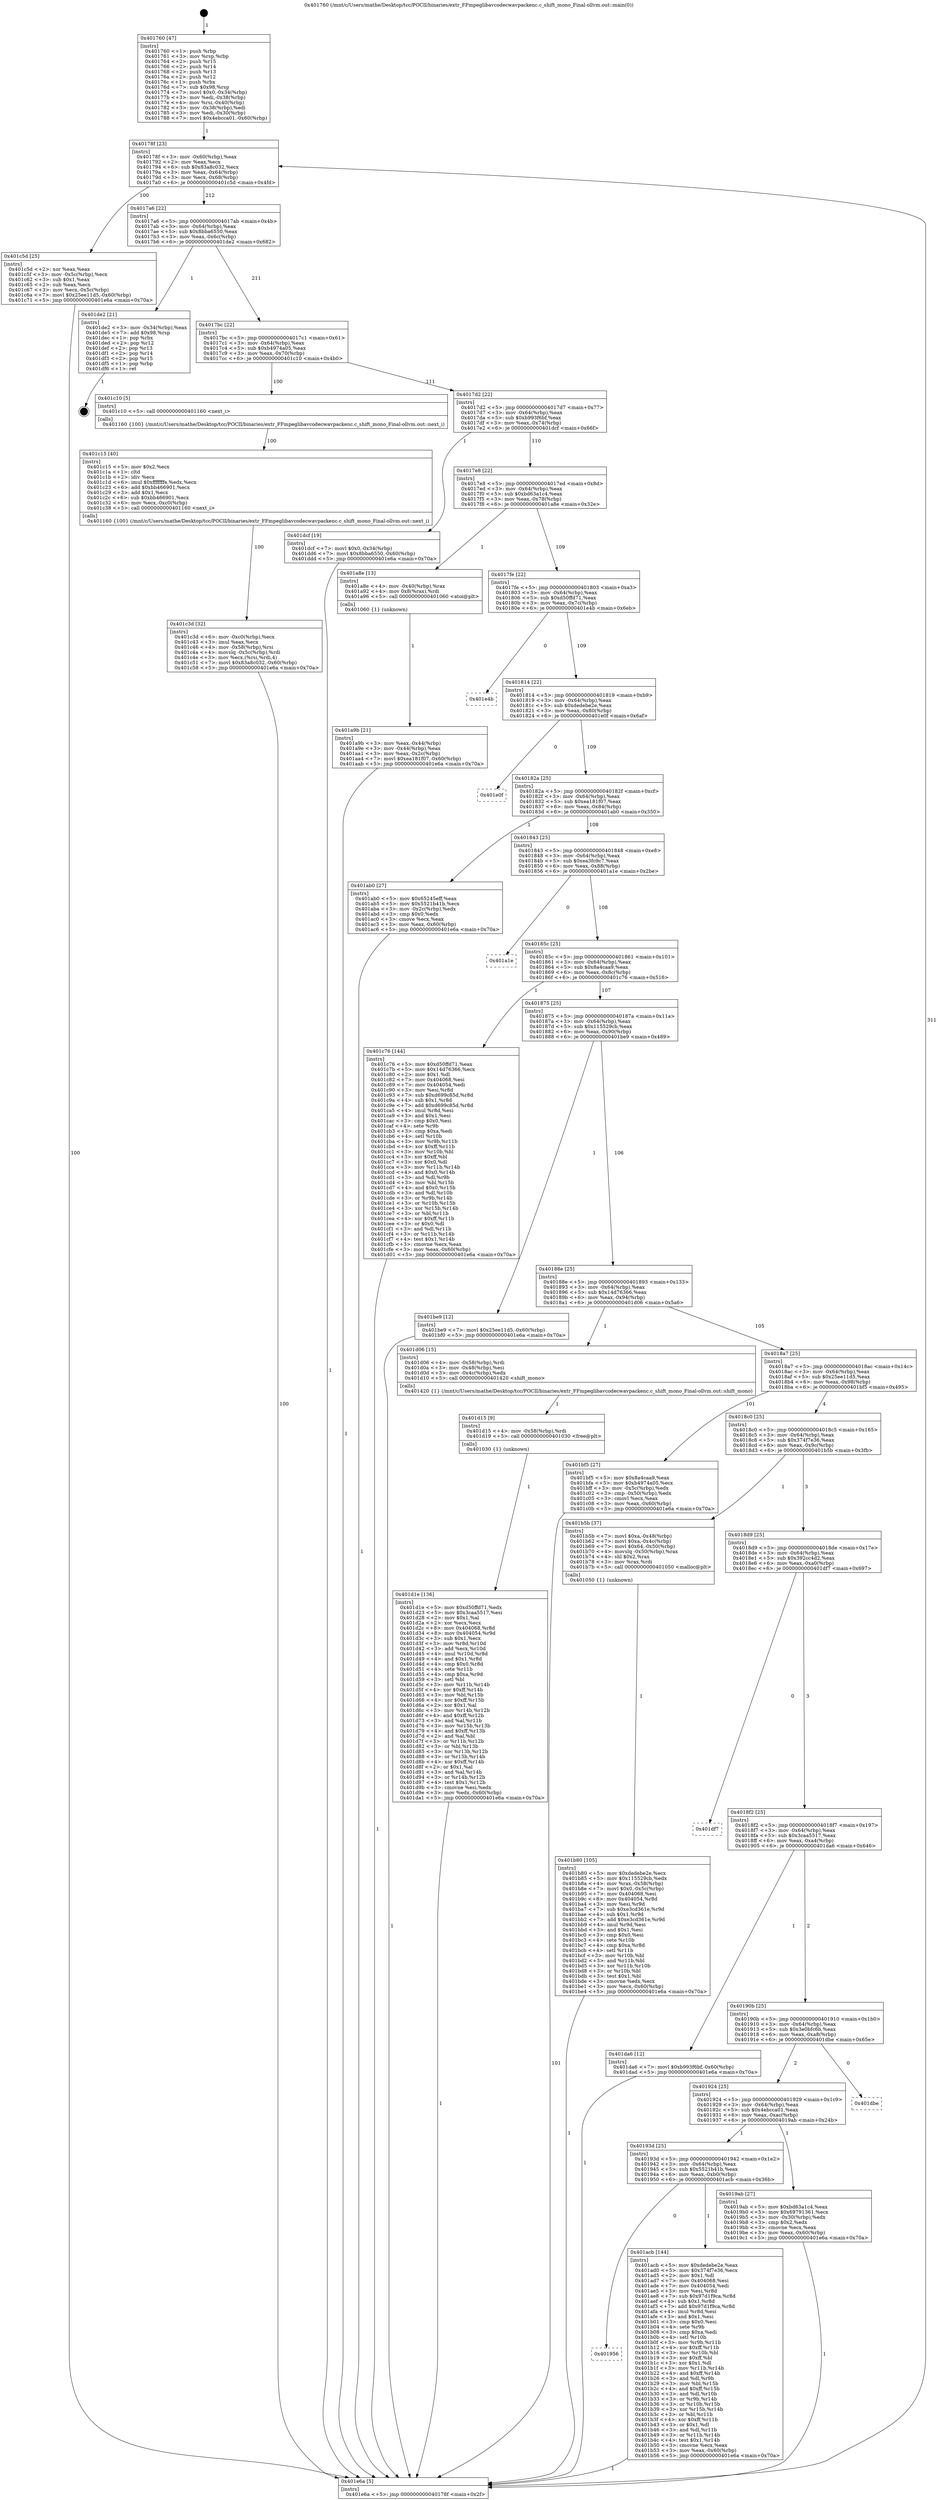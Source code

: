 digraph "0x401760" {
  label = "0x401760 (/mnt/c/Users/mathe/Desktop/tcc/POCII/binaries/extr_FFmpeglibavcodecwavpackenc.c_shift_mono_Final-ollvm.out::main(0))"
  labelloc = "t"
  node[shape=record]

  Entry [label="",width=0.3,height=0.3,shape=circle,fillcolor=black,style=filled]
  "0x40178f" [label="{
     0x40178f [23]\l
     | [instrs]\l
     &nbsp;&nbsp;0x40178f \<+3\>: mov -0x60(%rbp),%eax\l
     &nbsp;&nbsp;0x401792 \<+2\>: mov %eax,%ecx\l
     &nbsp;&nbsp;0x401794 \<+6\>: sub $0x83a8c032,%ecx\l
     &nbsp;&nbsp;0x40179a \<+3\>: mov %eax,-0x64(%rbp)\l
     &nbsp;&nbsp;0x40179d \<+3\>: mov %ecx,-0x68(%rbp)\l
     &nbsp;&nbsp;0x4017a0 \<+6\>: je 0000000000401c5d \<main+0x4fd\>\l
  }"]
  "0x401c5d" [label="{
     0x401c5d [25]\l
     | [instrs]\l
     &nbsp;&nbsp;0x401c5d \<+2\>: xor %eax,%eax\l
     &nbsp;&nbsp;0x401c5f \<+3\>: mov -0x5c(%rbp),%ecx\l
     &nbsp;&nbsp;0x401c62 \<+3\>: sub $0x1,%eax\l
     &nbsp;&nbsp;0x401c65 \<+2\>: sub %eax,%ecx\l
     &nbsp;&nbsp;0x401c67 \<+3\>: mov %ecx,-0x5c(%rbp)\l
     &nbsp;&nbsp;0x401c6a \<+7\>: movl $0x25ee11d5,-0x60(%rbp)\l
     &nbsp;&nbsp;0x401c71 \<+5\>: jmp 0000000000401e6a \<main+0x70a\>\l
  }"]
  "0x4017a6" [label="{
     0x4017a6 [22]\l
     | [instrs]\l
     &nbsp;&nbsp;0x4017a6 \<+5\>: jmp 00000000004017ab \<main+0x4b\>\l
     &nbsp;&nbsp;0x4017ab \<+3\>: mov -0x64(%rbp),%eax\l
     &nbsp;&nbsp;0x4017ae \<+5\>: sub $0x8bba6550,%eax\l
     &nbsp;&nbsp;0x4017b3 \<+3\>: mov %eax,-0x6c(%rbp)\l
     &nbsp;&nbsp;0x4017b6 \<+6\>: je 0000000000401de2 \<main+0x682\>\l
  }"]
  Exit [label="",width=0.3,height=0.3,shape=circle,fillcolor=black,style=filled,peripheries=2]
  "0x401de2" [label="{
     0x401de2 [21]\l
     | [instrs]\l
     &nbsp;&nbsp;0x401de2 \<+3\>: mov -0x34(%rbp),%eax\l
     &nbsp;&nbsp;0x401de5 \<+7\>: add $0x98,%rsp\l
     &nbsp;&nbsp;0x401dec \<+1\>: pop %rbx\l
     &nbsp;&nbsp;0x401ded \<+2\>: pop %r12\l
     &nbsp;&nbsp;0x401def \<+2\>: pop %r13\l
     &nbsp;&nbsp;0x401df1 \<+2\>: pop %r14\l
     &nbsp;&nbsp;0x401df3 \<+2\>: pop %r15\l
     &nbsp;&nbsp;0x401df5 \<+1\>: pop %rbp\l
     &nbsp;&nbsp;0x401df6 \<+1\>: ret\l
  }"]
  "0x4017bc" [label="{
     0x4017bc [22]\l
     | [instrs]\l
     &nbsp;&nbsp;0x4017bc \<+5\>: jmp 00000000004017c1 \<main+0x61\>\l
     &nbsp;&nbsp;0x4017c1 \<+3\>: mov -0x64(%rbp),%eax\l
     &nbsp;&nbsp;0x4017c4 \<+5\>: sub $0xb4974a05,%eax\l
     &nbsp;&nbsp;0x4017c9 \<+3\>: mov %eax,-0x70(%rbp)\l
     &nbsp;&nbsp;0x4017cc \<+6\>: je 0000000000401c10 \<main+0x4b0\>\l
  }"]
  "0x401d1e" [label="{
     0x401d1e [136]\l
     | [instrs]\l
     &nbsp;&nbsp;0x401d1e \<+5\>: mov $0xd50ffd71,%edx\l
     &nbsp;&nbsp;0x401d23 \<+5\>: mov $0x3caa5517,%esi\l
     &nbsp;&nbsp;0x401d28 \<+2\>: mov $0x1,%al\l
     &nbsp;&nbsp;0x401d2a \<+2\>: xor %ecx,%ecx\l
     &nbsp;&nbsp;0x401d2c \<+8\>: mov 0x404068,%r8d\l
     &nbsp;&nbsp;0x401d34 \<+8\>: mov 0x404054,%r9d\l
     &nbsp;&nbsp;0x401d3c \<+3\>: sub $0x1,%ecx\l
     &nbsp;&nbsp;0x401d3f \<+3\>: mov %r8d,%r10d\l
     &nbsp;&nbsp;0x401d42 \<+3\>: add %ecx,%r10d\l
     &nbsp;&nbsp;0x401d45 \<+4\>: imul %r10d,%r8d\l
     &nbsp;&nbsp;0x401d49 \<+4\>: and $0x1,%r8d\l
     &nbsp;&nbsp;0x401d4d \<+4\>: cmp $0x0,%r8d\l
     &nbsp;&nbsp;0x401d51 \<+4\>: sete %r11b\l
     &nbsp;&nbsp;0x401d55 \<+4\>: cmp $0xa,%r9d\l
     &nbsp;&nbsp;0x401d59 \<+3\>: setl %bl\l
     &nbsp;&nbsp;0x401d5c \<+3\>: mov %r11b,%r14b\l
     &nbsp;&nbsp;0x401d5f \<+4\>: xor $0xff,%r14b\l
     &nbsp;&nbsp;0x401d63 \<+3\>: mov %bl,%r15b\l
     &nbsp;&nbsp;0x401d66 \<+4\>: xor $0xff,%r15b\l
     &nbsp;&nbsp;0x401d6a \<+2\>: xor $0x1,%al\l
     &nbsp;&nbsp;0x401d6c \<+3\>: mov %r14b,%r12b\l
     &nbsp;&nbsp;0x401d6f \<+4\>: and $0xff,%r12b\l
     &nbsp;&nbsp;0x401d73 \<+3\>: and %al,%r11b\l
     &nbsp;&nbsp;0x401d76 \<+3\>: mov %r15b,%r13b\l
     &nbsp;&nbsp;0x401d79 \<+4\>: and $0xff,%r13b\l
     &nbsp;&nbsp;0x401d7d \<+2\>: and %al,%bl\l
     &nbsp;&nbsp;0x401d7f \<+3\>: or %r11b,%r12b\l
     &nbsp;&nbsp;0x401d82 \<+3\>: or %bl,%r13b\l
     &nbsp;&nbsp;0x401d85 \<+3\>: xor %r13b,%r12b\l
     &nbsp;&nbsp;0x401d88 \<+3\>: or %r15b,%r14b\l
     &nbsp;&nbsp;0x401d8b \<+4\>: xor $0xff,%r14b\l
     &nbsp;&nbsp;0x401d8f \<+2\>: or $0x1,%al\l
     &nbsp;&nbsp;0x401d91 \<+3\>: and %al,%r14b\l
     &nbsp;&nbsp;0x401d94 \<+3\>: or %r14b,%r12b\l
     &nbsp;&nbsp;0x401d97 \<+4\>: test $0x1,%r12b\l
     &nbsp;&nbsp;0x401d9b \<+3\>: cmovne %esi,%edx\l
     &nbsp;&nbsp;0x401d9e \<+3\>: mov %edx,-0x60(%rbp)\l
     &nbsp;&nbsp;0x401da1 \<+5\>: jmp 0000000000401e6a \<main+0x70a\>\l
  }"]
  "0x401c10" [label="{
     0x401c10 [5]\l
     | [instrs]\l
     &nbsp;&nbsp;0x401c10 \<+5\>: call 0000000000401160 \<next_i\>\l
     | [calls]\l
     &nbsp;&nbsp;0x401160 \{100\} (/mnt/c/Users/mathe/Desktop/tcc/POCII/binaries/extr_FFmpeglibavcodecwavpackenc.c_shift_mono_Final-ollvm.out::next_i)\l
  }"]
  "0x4017d2" [label="{
     0x4017d2 [22]\l
     | [instrs]\l
     &nbsp;&nbsp;0x4017d2 \<+5\>: jmp 00000000004017d7 \<main+0x77\>\l
     &nbsp;&nbsp;0x4017d7 \<+3\>: mov -0x64(%rbp),%eax\l
     &nbsp;&nbsp;0x4017da \<+5\>: sub $0xb993f6bf,%eax\l
     &nbsp;&nbsp;0x4017df \<+3\>: mov %eax,-0x74(%rbp)\l
     &nbsp;&nbsp;0x4017e2 \<+6\>: je 0000000000401dcf \<main+0x66f\>\l
  }"]
  "0x401d15" [label="{
     0x401d15 [9]\l
     | [instrs]\l
     &nbsp;&nbsp;0x401d15 \<+4\>: mov -0x58(%rbp),%rdi\l
     &nbsp;&nbsp;0x401d19 \<+5\>: call 0000000000401030 \<free@plt\>\l
     | [calls]\l
     &nbsp;&nbsp;0x401030 \{1\} (unknown)\l
  }"]
  "0x401dcf" [label="{
     0x401dcf [19]\l
     | [instrs]\l
     &nbsp;&nbsp;0x401dcf \<+7\>: movl $0x0,-0x34(%rbp)\l
     &nbsp;&nbsp;0x401dd6 \<+7\>: movl $0x8bba6550,-0x60(%rbp)\l
     &nbsp;&nbsp;0x401ddd \<+5\>: jmp 0000000000401e6a \<main+0x70a\>\l
  }"]
  "0x4017e8" [label="{
     0x4017e8 [22]\l
     | [instrs]\l
     &nbsp;&nbsp;0x4017e8 \<+5\>: jmp 00000000004017ed \<main+0x8d\>\l
     &nbsp;&nbsp;0x4017ed \<+3\>: mov -0x64(%rbp),%eax\l
     &nbsp;&nbsp;0x4017f0 \<+5\>: sub $0xbd63a1c4,%eax\l
     &nbsp;&nbsp;0x4017f5 \<+3\>: mov %eax,-0x78(%rbp)\l
     &nbsp;&nbsp;0x4017f8 \<+6\>: je 0000000000401a8e \<main+0x32e\>\l
  }"]
  "0x401c3d" [label="{
     0x401c3d [32]\l
     | [instrs]\l
     &nbsp;&nbsp;0x401c3d \<+6\>: mov -0xc0(%rbp),%ecx\l
     &nbsp;&nbsp;0x401c43 \<+3\>: imul %eax,%ecx\l
     &nbsp;&nbsp;0x401c46 \<+4\>: mov -0x58(%rbp),%rsi\l
     &nbsp;&nbsp;0x401c4a \<+4\>: movslq -0x5c(%rbp),%rdi\l
     &nbsp;&nbsp;0x401c4e \<+3\>: mov %ecx,(%rsi,%rdi,4)\l
     &nbsp;&nbsp;0x401c51 \<+7\>: movl $0x83a8c032,-0x60(%rbp)\l
     &nbsp;&nbsp;0x401c58 \<+5\>: jmp 0000000000401e6a \<main+0x70a\>\l
  }"]
  "0x401a8e" [label="{
     0x401a8e [13]\l
     | [instrs]\l
     &nbsp;&nbsp;0x401a8e \<+4\>: mov -0x40(%rbp),%rax\l
     &nbsp;&nbsp;0x401a92 \<+4\>: mov 0x8(%rax),%rdi\l
     &nbsp;&nbsp;0x401a96 \<+5\>: call 0000000000401060 \<atoi@plt\>\l
     | [calls]\l
     &nbsp;&nbsp;0x401060 \{1\} (unknown)\l
  }"]
  "0x4017fe" [label="{
     0x4017fe [22]\l
     | [instrs]\l
     &nbsp;&nbsp;0x4017fe \<+5\>: jmp 0000000000401803 \<main+0xa3\>\l
     &nbsp;&nbsp;0x401803 \<+3\>: mov -0x64(%rbp),%eax\l
     &nbsp;&nbsp;0x401806 \<+5\>: sub $0xd50ffd71,%eax\l
     &nbsp;&nbsp;0x40180b \<+3\>: mov %eax,-0x7c(%rbp)\l
     &nbsp;&nbsp;0x40180e \<+6\>: je 0000000000401e4b \<main+0x6eb\>\l
  }"]
  "0x401c15" [label="{
     0x401c15 [40]\l
     | [instrs]\l
     &nbsp;&nbsp;0x401c15 \<+5\>: mov $0x2,%ecx\l
     &nbsp;&nbsp;0x401c1a \<+1\>: cltd\l
     &nbsp;&nbsp;0x401c1b \<+2\>: idiv %ecx\l
     &nbsp;&nbsp;0x401c1d \<+6\>: imul $0xfffffffe,%edx,%ecx\l
     &nbsp;&nbsp;0x401c23 \<+6\>: add $0xbb466901,%ecx\l
     &nbsp;&nbsp;0x401c29 \<+3\>: add $0x1,%ecx\l
     &nbsp;&nbsp;0x401c2c \<+6\>: sub $0xbb466901,%ecx\l
     &nbsp;&nbsp;0x401c32 \<+6\>: mov %ecx,-0xc0(%rbp)\l
     &nbsp;&nbsp;0x401c38 \<+5\>: call 0000000000401160 \<next_i\>\l
     | [calls]\l
     &nbsp;&nbsp;0x401160 \{100\} (/mnt/c/Users/mathe/Desktop/tcc/POCII/binaries/extr_FFmpeglibavcodecwavpackenc.c_shift_mono_Final-ollvm.out::next_i)\l
  }"]
  "0x401e4b" [label="{
     0x401e4b\l
  }", style=dashed]
  "0x401814" [label="{
     0x401814 [22]\l
     | [instrs]\l
     &nbsp;&nbsp;0x401814 \<+5\>: jmp 0000000000401819 \<main+0xb9\>\l
     &nbsp;&nbsp;0x401819 \<+3\>: mov -0x64(%rbp),%eax\l
     &nbsp;&nbsp;0x40181c \<+5\>: sub $0xdedebe2e,%eax\l
     &nbsp;&nbsp;0x401821 \<+3\>: mov %eax,-0x80(%rbp)\l
     &nbsp;&nbsp;0x401824 \<+6\>: je 0000000000401e0f \<main+0x6af\>\l
  }"]
  "0x401b80" [label="{
     0x401b80 [105]\l
     | [instrs]\l
     &nbsp;&nbsp;0x401b80 \<+5\>: mov $0xdedebe2e,%ecx\l
     &nbsp;&nbsp;0x401b85 \<+5\>: mov $0x115529cb,%edx\l
     &nbsp;&nbsp;0x401b8a \<+4\>: mov %rax,-0x58(%rbp)\l
     &nbsp;&nbsp;0x401b8e \<+7\>: movl $0x0,-0x5c(%rbp)\l
     &nbsp;&nbsp;0x401b95 \<+7\>: mov 0x404068,%esi\l
     &nbsp;&nbsp;0x401b9c \<+8\>: mov 0x404054,%r8d\l
     &nbsp;&nbsp;0x401ba4 \<+3\>: mov %esi,%r9d\l
     &nbsp;&nbsp;0x401ba7 \<+7\>: sub $0xe3cd361e,%r9d\l
     &nbsp;&nbsp;0x401bae \<+4\>: sub $0x1,%r9d\l
     &nbsp;&nbsp;0x401bb2 \<+7\>: add $0xe3cd361e,%r9d\l
     &nbsp;&nbsp;0x401bb9 \<+4\>: imul %r9d,%esi\l
     &nbsp;&nbsp;0x401bbd \<+3\>: and $0x1,%esi\l
     &nbsp;&nbsp;0x401bc0 \<+3\>: cmp $0x0,%esi\l
     &nbsp;&nbsp;0x401bc3 \<+4\>: sete %r10b\l
     &nbsp;&nbsp;0x401bc7 \<+4\>: cmp $0xa,%r8d\l
     &nbsp;&nbsp;0x401bcb \<+4\>: setl %r11b\l
     &nbsp;&nbsp;0x401bcf \<+3\>: mov %r10b,%bl\l
     &nbsp;&nbsp;0x401bd2 \<+3\>: and %r11b,%bl\l
     &nbsp;&nbsp;0x401bd5 \<+3\>: xor %r11b,%r10b\l
     &nbsp;&nbsp;0x401bd8 \<+3\>: or %r10b,%bl\l
     &nbsp;&nbsp;0x401bdb \<+3\>: test $0x1,%bl\l
     &nbsp;&nbsp;0x401bde \<+3\>: cmovne %edx,%ecx\l
     &nbsp;&nbsp;0x401be1 \<+3\>: mov %ecx,-0x60(%rbp)\l
     &nbsp;&nbsp;0x401be4 \<+5\>: jmp 0000000000401e6a \<main+0x70a\>\l
  }"]
  "0x401e0f" [label="{
     0x401e0f\l
  }", style=dashed]
  "0x40182a" [label="{
     0x40182a [25]\l
     | [instrs]\l
     &nbsp;&nbsp;0x40182a \<+5\>: jmp 000000000040182f \<main+0xcf\>\l
     &nbsp;&nbsp;0x40182f \<+3\>: mov -0x64(%rbp),%eax\l
     &nbsp;&nbsp;0x401832 \<+5\>: sub $0xea181f07,%eax\l
     &nbsp;&nbsp;0x401837 \<+6\>: mov %eax,-0x84(%rbp)\l
     &nbsp;&nbsp;0x40183d \<+6\>: je 0000000000401ab0 \<main+0x350\>\l
  }"]
  "0x401956" [label="{
     0x401956\l
  }", style=dashed]
  "0x401ab0" [label="{
     0x401ab0 [27]\l
     | [instrs]\l
     &nbsp;&nbsp;0x401ab0 \<+5\>: mov $0x65245eff,%eax\l
     &nbsp;&nbsp;0x401ab5 \<+5\>: mov $0x5521b41b,%ecx\l
     &nbsp;&nbsp;0x401aba \<+3\>: mov -0x2c(%rbp),%edx\l
     &nbsp;&nbsp;0x401abd \<+3\>: cmp $0x0,%edx\l
     &nbsp;&nbsp;0x401ac0 \<+3\>: cmove %ecx,%eax\l
     &nbsp;&nbsp;0x401ac3 \<+3\>: mov %eax,-0x60(%rbp)\l
     &nbsp;&nbsp;0x401ac6 \<+5\>: jmp 0000000000401e6a \<main+0x70a\>\l
  }"]
  "0x401843" [label="{
     0x401843 [25]\l
     | [instrs]\l
     &nbsp;&nbsp;0x401843 \<+5\>: jmp 0000000000401848 \<main+0xe8\>\l
     &nbsp;&nbsp;0x401848 \<+3\>: mov -0x64(%rbp),%eax\l
     &nbsp;&nbsp;0x40184b \<+5\>: sub $0xea3fc9c7,%eax\l
     &nbsp;&nbsp;0x401850 \<+6\>: mov %eax,-0x88(%rbp)\l
     &nbsp;&nbsp;0x401856 \<+6\>: je 0000000000401a1e \<main+0x2be\>\l
  }"]
  "0x401acb" [label="{
     0x401acb [144]\l
     | [instrs]\l
     &nbsp;&nbsp;0x401acb \<+5\>: mov $0xdedebe2e,%eax\l
     &nbsp;&nbsp;0x401ad0 \<+5\>: mov $0x374f7e36,%ecx\l
     &nbsp;&nbsp;0x401ad5 \<+2\>: mov $0x1,%dl\l
     &nbsp;&nbsp;0x401ad7 \<+7\>: mov 0x404068,%esi\l
     &nbsp;&nbsp;0x401ade \<+7\>: mov 0x404054,%edi\l
     &nbsp;&nbsp;0x401ae5 \<+3\>: mov %esi,%r8d\l
     &nbsp;&nbsp;0x401ae8 \<+7\>: sub $0x97d1f9ca,%r8d\l
     &nbsp;&nbsp;0x401aef \<+4\>: sub $0x1,%r8d\l
     &nbsp;&nbsp;0x401af3 \<+7\>: add $0x97d1f9ca,%r8d\l
     &nbsp;&nbsp;0x401afa \<+4\>: imul %r8d,%esi\l
     &nbsp;&nbsp;0x401afe \<+3\>: and $0x1,%esi\l
     &nbsp;&nbsp;0x401b01 \<+3\>: cmp $0x0,%esi\l
     &nbsp;&nbsp;0x401b04 \<+4\>: sete %r9b\l
     &nbsp;&nbsp;0x401b08 \<+3\>: cmp $0xa,%edi\l
     &nbsp;&nbsp;0x401b0b \<+4\>: setl %r10b\l
     &nbsp;&nbsp;0x401b0f \<+3\>: mov %r9b,%r11b\l
     &nbsp;&nbsp;0x401b12 \<+4\>: xor $0xff,%r11b\l
     &nbsp;&nbsp;0x401b16 \<+3\>: mov %r10b,%bl\l
     &nbsp;&nbsp;0x401b19 \<+3\>: xor $0xff,%bl\l
     &nbsp;&nbsp;0x401b1c \<+3\>: xor $0x1,%dl\l
     &nbsp;&nbsp;0x401b1f \<+3\>: mov %r11b,%r14b\l
     &nbsp;&nbsp;0x401b22 \<+4\>: and $0xff,%r14b\l
     &nbsp;&nbsp;0x401b26 \<+3\>: and %dl,%r9b\l
     &nbsp;&nbsp;0x401b29 \<+3\>: mov %bl,%r15b\l
     &nbsp;&nbsp;0x401b2c \<+4\>: and $0xff,%r15b\l
     &nbsp;&nbsp;0x401b30 \<+3\>: and %dl,%r10b\l
     &nbsp;&nbsp;0x401b33 \<+3\>: or %r9b,%r14b\l
     &nbsp;&nbsp;0x401b36 \<+3\>: or %r10b,%r15b\l
     &nbsp;&nbsp;0x401b39 \<+3\>: xor %r15b,%r14b\l
     &nbsp;&nbsp;0x401b3c \<+3\>: or %bl,%r11b\l
     &nbsp;&nbsp;0x401b3f \<+4\>: xor $0xff,%r11b\l
     &nbsp;&nbsp;0x401b43 \<+3\>: or $0x1,%dl\l
     &nbsp;&nbsp;0x401b46 \<+3\>: and %dl,%r11b\l
     &nbsp;&nbsp;0x401b49 \<+3\>: or %r11b,%r14b\l
     &nbsp;&nbsp;0x401b4c \<+4\>: test $0x1,%r14b\l
     &nbsp;&nbsp;0x401b50 \<+3\>: cmovne %ecx,%eax\l
     &nbsp;&nbsp;0x401b53 \<+3\>: mov %eax,-0x60(%rbp)\l
     &nbsp;&nbsp;0x401b56 \<+5\>: jmp 0000000000401e6a \<main+0x70a\>\l
  }"]
  "0x401a1e" [label="{
     0x401a1e\l
  }", style=dashed]
  "0x40185c" [label="{
     0x40185c [25]\l
     | [instrs]\l
     &nbsp;&nbsp;0x40185c \<+5\>: jmp 0000000000401861 \<main+0x101\>\l
     &nbsp;&nbsp;0x401861 \<+3\>: mov -0x64(%rbp),%eax\l
     &nbsp;&nbsp;0x401864 \<+5\>: sub $0x8a4caa9,%eax\l
     &nbsp;&nbsp;0x401869 \<+6\>: mov %eax,-0x8c(%rbp)\l
     &nbsp;&nbsp;0x40186f \<+6\>: je 0000000000401c76 \<main+0x516\>\l
  }"]
  "0x401a9b" [label="{
     0x401a9b [21]\l
     | [instrs]\l
     &nbsp;&nbsp;0x401a9b \<+3\>: mov %eax,-0x44(%rbp)\l
     &nbsp;&nbsp;0x401a9e \<+3\>: mov -0x44(%rbp),%eax\l
     &nbsp;&nbsp;0x401aa1 \<+3\>: mov %eax,-0x2c(%rbp)\l
     &nbsp;&nbsp;0x401aa4 \<+7\>: movl $0xea181f07,-0x60(%rbp)\l
     &nbsp;&nbsp;0x401aab \<+5\>: jmp 0000000000401e6a \<main+0x70a\>\l
  }"]
  "0x401c76" [label="{
     0x401c76 [144]\l
     | [instrs]\l
     &nbsp;&nbsp;0x401c76 \<+5\>: mov $0xd50ffd71,%eax\l
     &nbsp;&nbsp;0x401c7b \<+5\>: mov $0x14d76366,%ecx\l
     &nbsp;&nbsp;0x401c80 \<+2\>: mov $0x1,%dl\l
     &nbsp;&nbsp;0x401c82 \<+7\>: mov 0x404068,%esi\l
     &nbsp;&nbsp;0x401c89 \<+7\>: mov 0x404054,%edi\l
     &nbsp;&nbsp;0x401c90 \<+3\>: mov %esi,%r8d\l
     &nbsp;&nbsp;0x401c93 \<+7\>: sub $0xd699c85d,%r8d\l
     &nbsp;&nbsp;0x401c9a \<+4\>: sub $0x1,%r8d\l
     &nbsp;&nbsp;0x401c9e \<+7\>: add $0xd699c85d,%r8d\l
     &nbsp;&nbsp;0x401ca5 \<+4\>: imul %r8d,%esi\l
     &nbsp;&nbsp;0x401ca9 \<+3\>: and $0x1,%esi\l
     &nbsp;&nbsp;0x401cac \<+3\>: cmp $0x0,%esi\l
     &nbsp;&nbsp;0x401caf \<+4\>: sete %r9b\l
     &nbsp;&nbsp;0x401cb3 \<+3\>: cmp $0xa,%edi\l
     &nbsp;&nbsp;0x401cb6 \<+4\>: setl %r10b\l
     &nbsp;&nbsp;0x401cba \<+3\>: mov %r9b,%r11b\l
     &nbsp;&nbsp;0x401cbd \<+4\>: xor $0xff,%r11b\l
     &nbsp;&nbsp;0x401cc1 \<+3\>: mov %r10b,%bl\l
     &nbsp;&nbsp;0x401cc4 \<+3\>: xor $0xff,%bl\l
     &nbsp;&nbsp;0x401cc7 \<+3\>: xor $0x0,%dl\l
     &nbsp;&nbsp;0x401cca \<+3\>: mov %r11b,%r14b\l
     &nbsp;&nbsp;0x401ccd \<+4\>: and $0x0,%r14b\l
     &nbsp;&nbsp;0x401cd1 \<+3\>: and %dl,%r9b\l
     &nbsp;&nbsp;0x401cd4 \<+3\>: mov %bl,%r15b\l
     &nbsp;&nbsp;0x401cd7 \<+4\>: and $0x0,%r15b\l
     &nbsp;&nbsp;0x401cdb \<+3\>: and %dl,%r10b\l
     &nbsp;&nbsp;0x401cde \<+3\>: or %r9b,%r14b\l
     &nbsp;&nbsp;0x401ce1 \<+3\>: or %r10b,%r15b\l
     &nbsp;&nbsp;0x401ce4 \<+3\>: xor %r15b,%r14b\l
     &nbsp;&nbsp;0x401ce7 \<+3\>: or %bl,%r11b\l
     &nbsp;&nbsp;0x401cea \<+4\>: xor $0xff,%r11b\l
     &nbsp;&nbsp;0x401cee \<+3\>: or $0x0,%dl\l
     &nbsp;&nbsp;0x401cf1 \<+3\>: and %dl,%r11b\l
     &nbsp;&nbsp;0x401cf4 \<+3\>: or %r11b,%r14b\l
     &nbsp;&nbsp;0x401cf7 \<+4\>: test $0x1,%r14b\l
     &nbsp;&nbsp;0x401cfb \<+3\>: cmovne %ecx,%eax\l
     &nbsp;&nbsp;0x401cfe \<+3\>: mov %eax,-0x60(%rbp)\l
     &nbsp;&nbsp;0x401d01 \<+5\>: jmp 0000000000401e6a \<main+0x70a\>\l
  }"]
  "0x401875" [label="{
     0x401875 [25]\l
     | [instrs]\l
     &nbsp;&nbsp;0x401875 \<+5\>: jmp 000000000040187a \<main+0x11a\>\l
     &nbsp;&nbsp;0x40187a \<+3\>: mov -0x64(%rbp),%eax\l
     &nbsp;&nbsp;0x40187d \<+5\>: sub $0x115529cb,%eax\l
     &nbsp;&nbsp;0x401882 \<+6\>: mov %eax,-0x90(%rbp)\l
     &nbsp;&nbsp;0x401888 \<+6\>: je 0000000000401be9 \<main+0x489\>\l
  }"]
  "0x401760" [label="{
     0x401760 [47]\l
     | [instrs]\l
     &nbsp;&nbsp;0x401760 \<+1\>: push %rbp\l
     &nbsp;&nbsp;0x401761 \<+3\>: mov %rsp,%rbp\l
     &nbsp;&nbsp;0x401764 \<+2\>: push %r15\l
     &nbsp;&nbsp;0x401766 \<+2\>: push %r14\l
     &nbsp;&nbsp;0x401768 \<+2\>: push %r13\l
     &nbsp;&nbsp;0x40176a \<+2\>: push %r12\l
     &nbsp;&nbsp;0x40176c \<+1\>: push %rbx\l
     &nbsp;&nbsp;0x40176d \<+7\>: sub $0x98,%rsp\l
     &nbsp;&nbsp;0x401774 \<+7\>: movl $0x0,-0x34(%rbp)\l
     &nbsp;&nbsp;0x40177b \<+3\>: mov %edi,-0x38(%rbp)\l
     &nbsp;&nbsp;0x40177e \<+4\>: mov %rsi,-0x40(%rbp)\l
     &nbsp;&nbsp;0x401782 \<+3\>: mov -0x38(%rbp),%edi\l
     &nbsp;&nbsp;0x401785 \<+3\>: mov %edi,-0x30(%rbp)\l
     &nbsp;&nbsp;0x401788 \<+7\>: movl $0x4ebcca01,-0x60(%rbp)\l
  }"]
  "0x401be9" [label="{
     0x401be9 [12]\l
     | [instrs]\l
     &nbsp;&nbsp;0x401be9 \<+7\>: movl $0x25ee11d5,-0x60(%rbp)\l
     &nbsp;&nbsp;0x401bf0 \<+5\>: jmp 0000000000401e6a \<main+0x70a\>\l
  }"]
  "0x40188e" [label="{
     0x40188e [25]\l
     | [instrs]\l
     &nbsp;&nbsp;0x40188e \<+5\>: jmp 0000000000401893 \<main+0x133\>\l
     &nbsp;&nbsp;0x401893 \<+3\>: mov -0x64(%rbp),%eax\l
     &nbsp;&nbsp;0x401896 \<+5\>: sub $0x14d76366,%eax\l
     &nbsp;&nbsp;0x40189b \<+6\>: mov %eax,-0x94(%rbp)\l
     &nbsp;&nbsp;0x4018a1 \<+6\>: je 0000000000401d06 \<main+0x5a6\>\l
  }"]
  "0x401e6a" [label="{
     0x401e6a [5]\l
     | [instrs]\l
     &nbsp;&nbsp;0x401e6a \<+5\>: jmp 000000000040178f \<main+0x2f\>\l
  }"]
  "0x401d06" [label="{
     0x401d06 [15]\l
     | [instrs]\l
     &nbsp;&nbsp;0x401d06 \<+4\>: mov -0x58(%rbp),%rdi\l
     &nbsp;&nbsp;0x401d0a \<+3\>: mov -0x48(%rbp),%esi\l
     &nbsp;&nbsp;0x401d0d \<+3\>: mov -0x4c(%rbp),%edx\l
     &nbsp;&nbsp;0x401d10 \<+5\>: call 0000000000401420 \<shift_mono\>\l
     | [calls]\l
     &nbsp;&nbsp;0x401420 \{1\} (/mnt/c/Users/mathe/Desktop/tcc/POCII/binaries/extr_FFmpeglibavcodecwavpackenc.c_shift_mono_Final-ollvm.out::shift_mono)\l
  }"]
  "0x4018a7" [label="{
     0x4018a7 [25]\l
     | [instrs]\l
     &nbsp;&nbsp;0x4018a7 \<+5\>: jmp 00000000004018ac \<main+0x14c\>\l
     &nbsp;&nbsp;0x4018ac \<+3\>: mov -0x64(%rbp),%eax\l
     &nbsp;&nbsp;0x4018af \<+5\>: sub $0x25ee11d5,%eax\l
     &nbsp;&nbsp;0x4018b4 \<+6\>: mov %eax,-0x98(%rbp)\l
     &nbsp;&nbsp;0x4018ba \<+6\>: je 0000000000401bf5 \<main+0x495\>\l
  }"]
  "0x40193d" [label="{
     0x40193d [25]\l
     | [instrs]\l
     &nbsp;&nbsp;0x40193d \<+5\>: jmp 0000000000401942 \<main+0x1e2\>\l
     &nbsp;&nbsp;0x401942 \<+3\>: mov -0x64(%rbp),%eax\l
     &nbsp;&nbsp;0x401945 \<+5\>: sub $0x5521b41b,%eax\l
     &nbsp;&nbsp;0x40194a \<+6\>: mov %eax,-0xb0(%rbp)\l
     &nbsp;&nbsp;0x401950 \<+6\>: je 0000000000401acb \<main+0x36b\>\l
  }"]
  "0x401bf5" [label="{
     0x401bf5 [27]\l
     | [instrs]\l
     &nbsp;&nbsp;0x401bf5 \<+5\>: mov $0x8a4caa9,%eax\l
     &nbsp;&nbsp;0x401bfa \<+5\>: mov $0xb4974a05,%ecx\l
     &nbsp;&nbsp;0x401bff \<+3\>: mov -0x5c(%rbp),%edx\l
     &nbsp;&nbsp;0x401c02 \<+3\>: cmp -0x50(%rbp),%edx\l
     &nbsp;&nbsp;0x401c05 \<+3\>: cmovl %ecx,%eax\l
     &nbsp;&nbsp;0x401c08 \<+3\>: mov %eax,-0x60(%rbp)\l
     &nbsp;&nbsp;0x401c0b \<+5\>: jmp 0000000000401e6a \<main+0x70a\>\l
  }"]
  "0x4018c0" [label="{
     0x4018c0 [25]\l
     | [instrs]\l
     &nbsp;&nbsp;0x4018c0 \<+5\>: jmp 00000000004018c5 \<main+0x165\>\l
     &nbsp;&nbsp;0x4018c5 \<+3\>: mov -0x64(%rbp),%eax\l
     &nbsp;&nbsp;0x4018c8 \<+5\>: sub $0x374f7e36,%eax\l
     &nbsp;&nbsp;0x4018cd \<+6\>: mov %eax,-0x9c(%rbp)\l
     &nbsp;&nbsp;0x4018d3 \<+6\>: je 0000000000401b5b \<main+0x3fb\>\l
  }"]
  "0x4019ab" [label="{
     0x4019ab [27]\l
     | [instrs]\l
     &nbsp;&nbsp;0x4019ab \<+5\>: mov $0xbd63a1c4,%eax\l
     &nbsp;&nbsp;0x4019b0 \<+5\>: mov $0x69791361,%ecx\l
     &nbsp;&nbsp;0x4019b5 \<+3\>: mov -0x30(%rbp),%edx\l
     &nbsp;&nbsp;0x4019b8 \<+3\>: cmp $0x2,%edx\l
     &nbsp;&nbsp;0x4019bb \<+3\>: cmovne %ecx,%eax\l
     &nbsp;&nbsp;0x4019be \<+3\>: mov %eax,-0x60(%rbp)\l
     &nbsp;&nbsp;0x4019c1 \<+5\>: jmp 0000000000401e6a \<main+0x70a\>\l
  }"]
  "0x401b5b" [label="{
     0x401b5b [37]\l
     | [instrs]\l
     &nbsp;&nbsp;0x401b5b \<+7\>: movl $0xa,-0x48(%rbp)\l
     &nbsp;&nbsp;0x401b62 \<+7\>: movl $0xa,-0x4c(%rbp)\l
     &nbsp;&nbsp;0x401b69 \<+7\>: movl $0x64,-0x50(%rbp)\l
     &nbsp;&nbsp;0x401b70 \<+4\>: movslq -0x50(%rbp),%rax\l
     &nbsp;&nbsp;0x401b74 \<+4\>: shl $0x2,%rax\l
     &nbsp;&nbsp;0x401b78 \<+3\>: mov %rax,%rdi\l
     &nbsp;&nbsp;0x401b7b \<+5\>: call 0000000000401050 \<malloc@plt\>\l
     | [calls]\l
     &nbsp;&nbsp;0x401050 \{1\} (unknown)\l
  }"]
  "0x4018d9" [label="{
     0x4018d9 [25]\l
     | [instrs]\l
     &nbsp;&nbsp;0x4018d9 \<+5\>: jmp 00000000004018de \<main+0x17e\>\l
     &nbsp;&nbsp;0x4018de \<+3\>: mov -0x64(%rbp),%eax\l
     &nbsp;&nbsp;0x4018e1 \<+5\>: sub $0x392cc4d2,%eax\l
     &nbsp;&nbsp;0x4018e6 \<+6\>: mov %eax,-0xa0(%rbp)\l
     &nbsp;&nbsp;0x4018ec \<+6\>: je 0000000000401df7 \<main+0x697\>\l
  }"]
  "0x401924" [label="{
     0x401924 [25]\l
     | [instrs]\l
     &nbsp;&nbsp;0x401924 \<+5\>: jmp 0000000000401929 \<main+0x1c9\>\l
     &nbsp;&nbsp;0x401929 \<+3\>: mov -0x64(%rbp),%eax\l
     &nbsp;&nbsp;0x40192c \<+5\>: sub $0x4ebcca01,%eax\l
     &nbsp;&nbsp;0x401931 \<+6\>: mov %eax,-0xac(%rbp)\l
     &nbsp;&nbsp;0x401937 \<+6\>: je 00000000004019ab \<main+0x24b\>\l
  }"]
  "0x401df7" [label="{
     0x401df7\l
  }", style=dashed]
  "0x4018f2" [label="{
     0x4018f2 [25]\l
     | [instrs]\l
     &nbsp;&nbsp;0x4018f2 \<+5\>: jmp 00000000004018f7 \<main+0x197\>\l
     &nbsp;&nbsp;0x4018f7 \<+3\>: mov -0x64(%rbp),%eax\l
     &nbsp;&nbsp;0x4018fa \<+5\>: sub $0x3caa5517,%eax\l
     &nbsp;&nbsp;0x4018ff \<+6\>: mov %eax,-0xa4(%rbp)\l
     &nbsp;&nbsp;0x401905 \<+6\>: je 0000000000401da6 \<main+0x646\>\l
  }"]
  "0x401dbe" [label="{
     0x401dbe\l
  }", style=dashed]
  "0x401da6" [label="{
     0x401da6 [12]\l
     | [instrs]\l
     &nbsp;&nbsp;0x401da6 \<+7\>: movl $0xb993f6bf,-0x60(%rbp)\l
     &nbsp;&nbsp;0x401dad \<+5\>: jmp 0000000000401e6a \<main+0x70a\>\l
  }"]
  "0x40190b" [label="{
     0x40190b [25]\l
     | [instrs]\l
     &nbsp;&nbsp;0x40190b \<+5\>: jmp 0000000000401910 \<main+0x1b0\>\l
     &nbsp;&nbsp;0x401910 \<+3\>: mov -0x64(%rbp),%eax\l
     &nbsp;&nbsp;0x401913 \<+5\>: sub $0x3e0bfc6b,%eax\l
     &nbsp;&nbsp;0x401918 \<+6\>: mov %eax,-0xa8(%rbp)\l
     &nbsp;&nbsp;0x40191e \<+6\>: je 0000000000401dbe \<main+0x65e\>\l
  }"]
  Entry -> "0x401760" [label=" 1"]
  "0x40178f" -> "0x401c5d" [label=" 100"]
  "0x40178f" -> "0x4017a6" [label=" 212"]
  "0x401de2" -> Exit [label=" 1"]
  "0x4017a6" -> "0x401de2" [label=" 1"]
  "0x4017a6" -> "0x4017bc" [label=" 211"]
  "0x401dcf" -> "0x401e6a" [label=" 1"]
  "0x4017bc" -> "0x401c10" [label=" 100"]
  "0x4017bc" -> "0x4017d2" [label=" 111"]
  "0x401da6" -> "0x401e6a" [label=" 1"]
  "0x4017d2" -> "0x401dcf" [label=" 1"]
  "0x4017d2" -> "0x4017e8" [label=" 110"]
  "0x401d1e" -> "0x401e6a" [label=" 1"]
  "0x4017e8" -> "0x401a8e" [label=" 1"]
  "0x4017e8" -> "0x4017fe" [label=" 109"]
  "0x401d15" -> "0x401d1e" [label=" 1"]
  "0x4017fe" -> "0x401e4b" [label=" 0"]
  "0x4017fe" -> "0x401814" [label=" 109"]
  "0x401d06" -> "0x401d15" [label=" 1"]
  "0x401814" -> "0x401e0f" [label=" 0"]
  "0x401814" -> "0x40182a" [label=" 109"]
  "0x401c76" -> "0x401e6a" [label=" 1"]
  "0x40182a" -> "0x401ab0" [label=" 1"]
  "0x40182a" -> "0x401843" [label=" 108"]
  "0x401c5d" -> "0x401e6a" [label=" 100"]
  "0x401843" -> "0x401a1e" [label=" 0"]
  "0x401843" -> "0x40185c" [label=" 108"]
  "0x401c3d" -> "0x401e6a" [label=" 100"]
  "0x40185c" -> "0x401c76" [label=" 1"]
  "0x40185c" -> "0x401875" [label=" 107"]
  "0x401c10" -> "0x401c15" [label=" 100"]
  "0x401875" -> "0x401be9" [label=" 1"]
  "0x401875" -> "0x40188e" [label=" 106"]
  "0x401bf5" -> "0x401e6a" [label=" 101"]
  "0x40188e" -> "0x401d06" [label=" 1"]
  "0x40188e" -> "0x4018a7" [label=" 105"]
  "0x401be9" -> "0x401e6a" [label=" 1"]
  "0x4018a7" -> "0x401bf5" [label=" 101"]
  "0x4018a7" -> "0x4018c0" [label=" 4"]
  "0x401b80" -> "0x401e6a" [label=" 1"]
  "0x4018c0" -> "0x401b5b" [label=" 1"]
  "0x4018c0" -> "0x4018d9" [label=" 3"]
  "0x401b5b" -> "0x401b80" [label=" 1"]
  "0x4018d9" -> "0x401df7" [label=" 0"]
  "0x4018d9" -> "0x4018f2" [label=" 3"]
  "0x40193d" -> "0x401956" [label=" 0"]
  "0x4018f2" -> "0x401da6" [label=" 1"]
  "0x4018f2" -> "0x40190b" [label=" 2"]
  "0x40193d" -> "0x401acb" [label=" 1"]
  "0x40190b" -> "0x401dbe" [label=" 0"]
  "0x40190b" -> "0x401924" [label=" 2"]
  "0x401acb" -> "0x401e6a" [label=" 1"]
  "0x401924" -> "0x4019ab" [label=" 1"]
  "0x401924" -> "0x40193d" [label=" 1"]
  "0x4019ab" -> "0x401e6a" [label=" 1"]
  "0x401760" -> "0x40178f" [label=" 1"]
  "0x401e6a" -> "0x40178f" [label=" 311"]
  "0x401a8e" -> "0x401a9b" [label=" 1"]
  "0x401a9b" -> "0x401e6a" [label=" 1"]
  "0x401ab0" -> "0x401e6a" [label=" 1"]
  "0x401c15" -> "0x401c3d" [label=" 100"]
}
